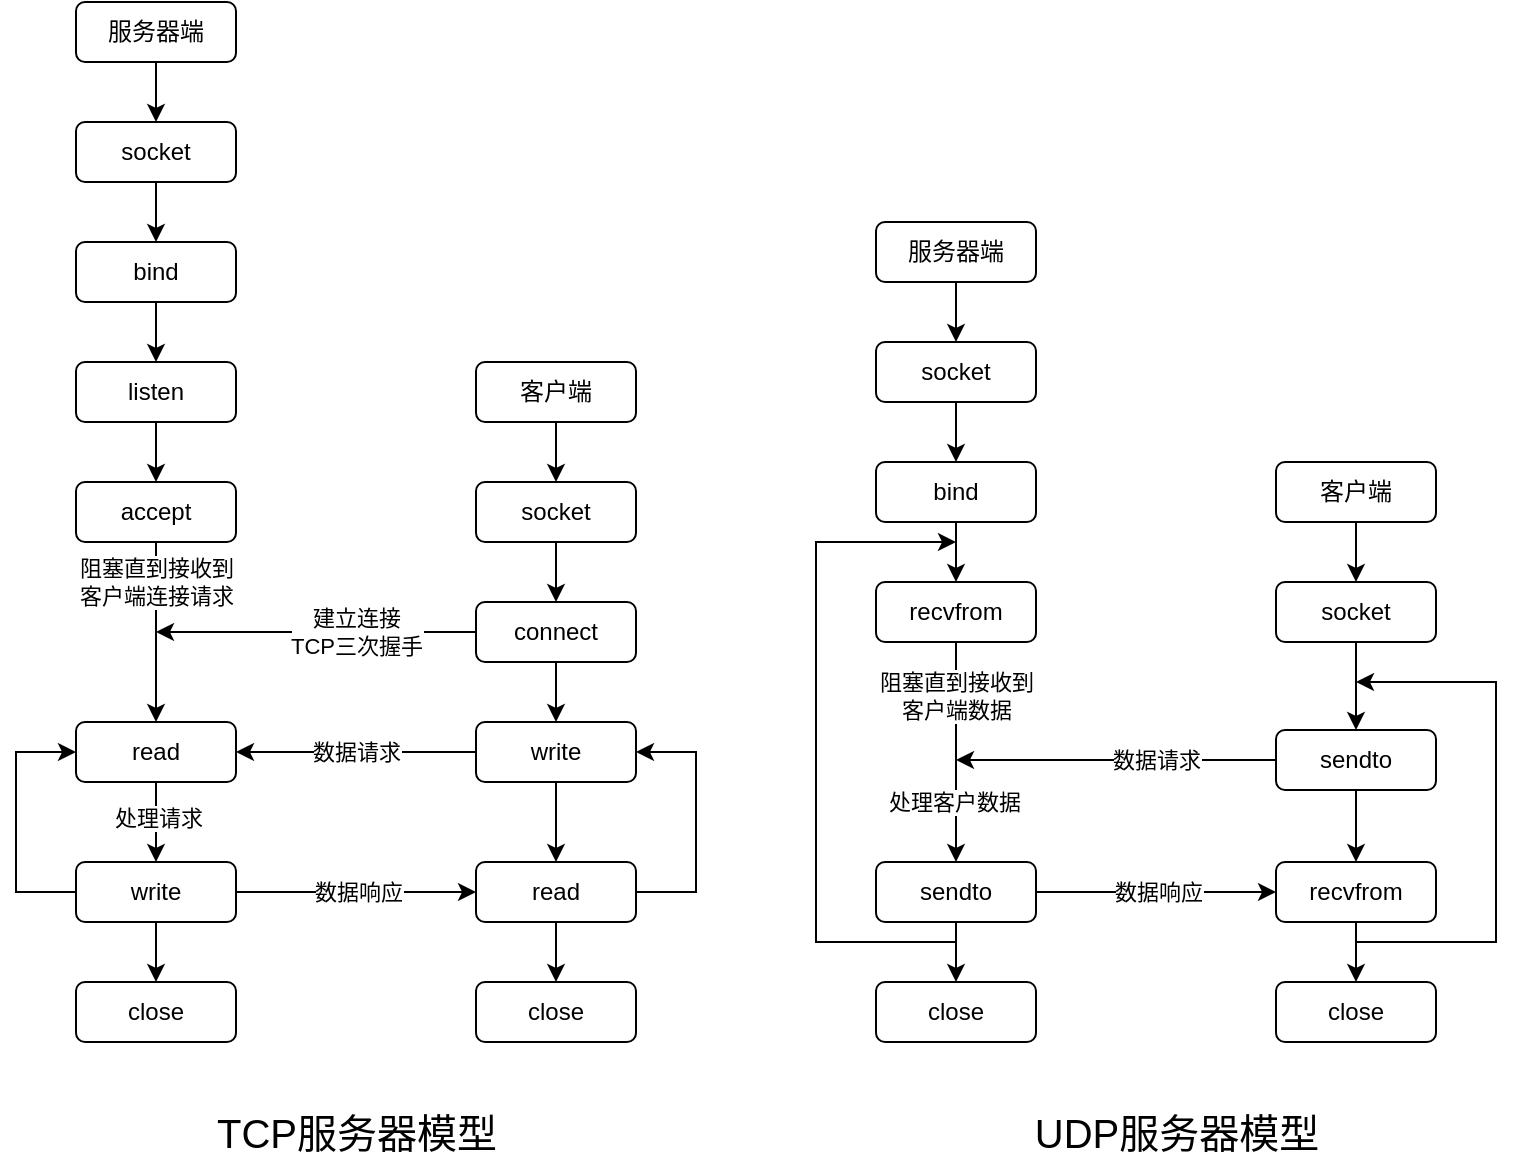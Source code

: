 <mxfile version="14.6.13" type="device"><diagram id="C5RBs43oDa-KdzZeNtuy" name="Page-1"><mxGraphModel dx="621" dy="466" grid="1" gridSize="10" guides="1" tooltips="1" connect="1" arrows="1" fold="1" page="1" pageScale="1" pageWidth="413" pageHeight="291" math="0" shadow="0"><root><mxCell id="WIyWlLk6GJQsqaUBKTNV-0"/><mxCell id="WIyWlLk6GJQsqaUBKTNV-1" parent="WIyWlLk6GJQsqaUBKTNV-0"/><mxCell id="uY85f68Kdpf7yAulnarL-0" value="" style="edgeStyle=orthogonalEdgeStyle;rounded=0;orthogonalLoop=1;jettySize=auto;html=1;" edge="1" parent="WIyWlLk6GJQsqaUBKTNV-1" source="uY85f68Kdpf7yAulnarL-1" target="uY85f68Kdpf7yAulnarL-3"><mxGeometry relative="1" as="geometry"/></mxCell><mxCell id="uY85f68Kdpf7yAulnarL-1" value="服务器端" style="rounded=1;whiteSpace=wrap;html=1;" vertex="1" parent="WIyWlLk6GJQsqaUBKTNV-1"><mxGeometry x="80" y="40" width="80" height="30" as="geometry"/></mxCell><mxCell id="uY85f68Kdpf7yAulnarL-2" value="" style="edgeStyle=orthogonalEdgeStyle;rounded=0;orthogonalLoop=1;jettySize=auto;html=1;" edge="1" parent="WIyWlLk6GJQsqaUBKTNV-1" source="uY85f68Kdpf7yAulnarL-3" target="uY85f68Kdpf7yAulnarL-5"><mxGeometry relative="1" as="geometry"/></mxCell><mxCell id="uY85f68Kdpf7yAulnarL-3" value="socket" style="whiteSpace=wrap;html=1;rounded=1;" vertex="1" parent="WIyWlLk6GJQsqaUBKTNV-1"><mxGeometry x="80" y="100" width="80" height="30" as="geometry"/></mxCell><mxCell id="uY85f68Kdpf7yAulnarL-4" value="" style="edgeStyle=orthogonalEdgeStyle;rounded=0;orthogonalLoop=1;jettySize=auto;html=1;" edge="1" parent="WIyWlLk6GJQsqaUBKTNV-1" source="uY85f68Kdpf7yAulnarL-5" target="uY85f68Kdpf7yAulnarL-7"><mxGeometry relative="1" as="geometry"/></mxCell><mxCell id="uY85f68Kdpf7yAulnarL-5" value="bind" style="whiteSpace=wrap;html=1;rounded=1;" vertex="1" parent="WIyWlLk6GJQsqaUBKTNV-1"><mxGeometry x="80" y="160" width="80" height="30" as="geometry"/></mxCell><mxCell id="uY85f68Kdpf7yAulnarL-6" value="" style="edgeStyle=orthogonalEdgeStyle;rounded=0;orthogonalLoop=1;jettySize=auto;html=1;" edge="1" parent="WIyWlLk6GJQsqaUBKTNV-1" source="uY85f68Kdpf7yAulnarL-7" target="uY85f68Kdpf7yAulnarL-10"><mxGeometry relative="1" as="geometry"/></mxCell><mxCell id="uY85f68Kdpf7yAulnarL-7" value="listen" style="whiteSpace=wrap;html=1;rounded=1;" vertex="1" parent="WIyWlLk6GJQsqaUBKTNV-1"><mxGeometry x="80" y="220" width="80" height="30" as="geometry"/></mxCell><mxCell id="uY85f68Kdpf7yAulnarL-8" value="" style="edgeStyle=orthogonalEdgeStyle;rounded=0;orthogonalLoop=1;jettySize=auto;html=1;" edge="1" parent="WIyWlLk6GJQsqaUBKTNV-1" source="uY85f68Kdpf7yAulnarL-10" target="uY85f68Kdpf7yAulnarL-13"><mxGeometry relative="1" as="geometry"/></mxCell><mxCell id="uY85f68Kdpf7yAulnarL-9" value="阻塞直到接收到&lt;br&gt;客户端连接请求" style="edgeLabel;html=1;align=center;verticalAlign=middle;resizable=0;points=[];" vertex="1" connectable="0" parent="uY85f68Kdpf7yAulnarL-8"><mxGeometry x="-0.25" y="-1" relative="1" as="geometry"><mxPoint x="1" y="-14" as="offset"/></mxGeometry></mxCell><mxCell id="uY85f68Kdpf7yAulnarL-10" value="accept" style="whiteSpace=wrap;html=1;rounded=1;" vertex="1" parent="WIyWlLk6GJQsqaUBKTNV-1"><mxGeometry x="80" y="280" width="80" height="30" as="geometry"/></mxCell><mxCell id="uY85f68Kdpf7yAulnarL-11" value="" style="edgeStyle=orthogonalEdgeStyle;rounded=0;orthogonalLoop=1;jettySize=auto;html=1;" edge="1" parent="WIyWlLk6GJQsqaUBKTNV-1" source="uY85f68Kdpf7yAulnarL-13" target="uY85f68Kdpf7yAulnarL-18"><mxGeometry relative="1" as="geometry"><Array as="points"><mxPoint x="120" y="490"/><mxPoint x="120" y="490"/></Array></mxGeometry></mxCell><mxCell id="uY85f68Kdpf7yAulnarL-12" value="处理请求" style="edgeLabel;html=1;align=center;verticalAlign=middle;resizable=0;points=[];" vertex="1" connectable="0" parent="uY85f68Kdpf7yAulnarL-11"><mxGeometry x="-0.135" y="1" relative="1" as="geometry"><mxPoint as="offset"/></mxGeometry></mxCell><mxCell id="uY85f68Kdpf7yAulnarL-13" value="read" style="whiteSpace=wrap;html=1;rounded=1;" vertex="1" parent="WIyWlLk6GJQsqaUBKTNV-1"><mxGeometry x="80" y="400" width="80" height="30" as="geometry"/></mxCell><mxCell id="uY85f68Kdpf7yAulnarL-14" style="edgeStyle=elbowEdgeStyle;rounded=0;orthogonalLoop=1;jettySize=auto;html=1;exitX=0;exitY=0.5;exitDx=0;exitDy=0;entryX=0;entryY=0.5;entryDx=0;entryDy=0;" edge="1" parent="WIyWlLk6GJQsqaUBKTNV-1" source="uY85f68Kdpf7yAulnarL-18" target="uY85f68Kdpf7yAulnarL-13"><mxGeometry relative="1" as="geometry"><mxPoint x="79.944" y="500" as="targetPoint"/><Array as="points"><mxPoint x="50" y="470"/></Array></mxGeometry></mxCell><mxCell id="uY85f68Kdpf7yAulnarL-15" style="edgeStyle=elbowEdgeStyle;rounded=0;orthogonalLoop=1;jettySize=auto;html=1;exitX=1;exitY=0.5;exitDx=0;exitDy=0;entryX=0;entryY=0.5;entryDx=0;entryDy=0;" edge="1" parent="WIyWlLk6GJQsqaUBKTNV-1" source="uY85f68Kdpf7yAulnarL-18" target="uY85f68Kdpf7yAulnarL-33"><mxGeometry relative="1" as="geometry"/></mxCell><mxCell id="uY85f68Kdpf7yAulnarL-16" value="数据响应" style="edgeLabel;html=1;align=center;verticalAlign=middle;resizable=0;points=[];" vertex="1" connectable="0" parent="uY85f68Kdpf7yAulnarL-15"><mxGeometry x="-0.127" relative="1" as="geometry"><mxPoint x="8" as="offset"/></mxGeometry></mxCell><mxCell id="uY85f68Kdpf7yAulnarL-17" value="" style="edgeStyle=elbowEdgeStyle;rounded=0;orthogonalLoop=1;jettySize=auto;html=1;" edge="1" parent="WIyWlLk6GJQsqaUBKTNV-1" source="uY85f68Kdpf7yAulnarL-18" target="uY85f68Kdpf7yAulnarL-34"><mxGeometry relative="1" as="geometry"/></mxCell><mxCell id="uY85f68Kdpf7yAulnarL-18" value="write" style="whiteSpace=wrap;html=1;rounded=1;" vertex="1" parent="WIyWlLk6GJQsqaUBKTNV-1"><mxGeometry x="80" y="470" width="80" height="30" as="geometry"/></mxCell><mxCell id="uY85f68Kdpf7yAulnarL-19" value="" style="edgeStyle=orthogonalEdgeStyle;rounded=0;orthogonalLoop=1;jettySize=auto;html=1;" edge="1" parent="WIyWlLk6GJQsqaUBKTNV-1" source="uY85f68Kdpf7yAulnarL-20" target="uY85f68Kdpf7yAulnarL-22"><mxGeometry relative="1" as="geometry"/></mxCell><mxCell id="uY85f68Kdpf7yAulnarL-20" value="客户端" style="rounded=1;whiteSpace=wrap;html=1;" vertex="1" parent="WIyWlLk6GJQsqaUBKTNV-1"><mxGeometry x="280" y="220" width="80" height="30" as="geometry"/></mxCell><mxCell id="uY85f68Kdpf7yAulnarL-21" value="" style="edgeStyle=orthogonalEdgeStyle;rounded=0;orthogonalLoop=1;jettySize=auto;html=1;" edge="1" parent="WIyWlLk6GJQsqaUBKTNV-1" source="uY85f68Kdpf7yAulnarL-22" target="uY85f68Kdpf7yAulnarL-26"><mxGeometry relative="1" as="geometry"/></mxCell><mxCell id="uY85f68Kdpf7yAulnarL-22" value="socket" style="whiteSpace=wrap;html=1;rounded=1;" vertex="1" parent="WIyWlLk6GJQsqaUBKTNV-1"><mxGeometry x="280" y="280" width="80" height="30" as="geometry"/></mxCell><mxCell id="uY85f68Kdpf7yAulnarL-23" value="" style="edgeStyle=orthogonalEdgeStyle;rounded=0;orthogonalLoop=1;jettySize=auto;html=1;" edge="1" parent="WIyWlLk6GJQsqaUBKTNV-1" source="uY85f68Kdpf7yAulnarL-26" target="uY85f68Kdpf7yAulnarL-30"><mxGeometry relative="1" as="geometry"/></mxCell><mxCell id="uY85f68Kdpf7yAulnarL-24" style="edgeStyle=orthogonalEdgeStyle;rounded=0;orthogonalLoop=1;jettySize=auto;html=1;exitX=0;exitY=0.5;exitDx=0;exitDy=0;" edge="1" parent="WIyWlLk6GJQsqaUBKTNV-1" source="uY85f68Kdpf7yAulnarL-26"><mxGeometry relative="1" as="geometry"><mxPoint x="120" y="355" as="targetPoint"/></mxGeometry></mxCell><mxCell id="uY85f68Kdpf7yAulnarL-25" value="建立连接&lt;br&gt;TCP三次握手" style="edgeLabel;html=1;align=center;verticalAlign=middle;resizable=0;points=[];" vertex="1" connectable="0" parent="uY85f68Kdpf7yAulnarL-24"><mxGeometry x="-0.112" y="-1" relative="1" as="geometry"><mxPoint x="11" y="1" as="offset"/></mxGeometry></mxCell><mxCell id="uY85f68Kdpf7yAulnarL-26" value="connect" style="whiteSpace=wrap;html=1;rounded=1;" vertex="1" parent="WIyWlLk6GJQsqaUBKTNV-1"><mxGeometry x="280" y="340" width="80" height="30" as="geometry"/></mxCell><mxCell id="uY85f68Kdpf7yAulnarL-27" style="edgeStyle=orthogonalEdgeStyle;rounded=0;orthogonalLoop=1;jettySize=auto;html=1;exitX=0;exitY=0.5;exitDx=0;exitDy=0;entryX=1;entryY=0.5;entryDx=0;entryDy=0;" edge="1" parent="WIyWlLk6GJQsqaUBKTNV-1" source="uY85f68Kdpf7yAulnarL-30" target="uY85f68Kdpf7yAulnarL-13"><mxGeometry relative="1" as="geometry"/></mxCell><mxCell id="uY85f68Kdpf7yAulnarL-28" value="数据请求" style="edgeLabel;html=1;align=center;verticalAlign=middle;resizable=0;points=[];" vertex="1" connectable="0" parent="uY85f68Kdpf7yAulnarL-27"><mxGeometry x="0.18" relative="1" as="geometry"><mxPoint x="11" as="offset"/></mxGeometry></mxCell><mxCell id="uY85f68Kdpf7yAulnarL-29" value="" style="edgeStyle=elbowEdgeStyle;rounded=0;orthogonalLoop=1;jettySize=auto;html=1;" edge="1" parent="WIyWlLk6GJQsqaUBKTNV-1" source="uY85f68Kdpf7yAulnarL-30" target="uY85f68Kdpf7yAulnarL-33"><mxGeometry relative="1" as="geometry"/></mxCell><mxCell id="uY85f68Kdpf7yAulnarL-30" value="write" style="whiteSpace=wrap;html=1;rounded=1;" vertex="1" parent="WIyWlLk6GJQsqaUBKTNV-1"><mxGeometry x="280" y="400" width="80" height="30" as="geometry"/></mxCell><mxCell id="uY85f68Kdpf7yAulnarL-31" value="" style="edgeStyle=elbowEdgeStyle;rounded=0;orthogonalLoop=1;jettySize=auto;html=1;" edge="1" parent="WIyWlLk6GJQsqaUBKTNV-1" source="uY85f68Kdpf7yAulnarL-33" target="uY85f68Kdpf7yAulnarL-35"><mxGeometry relative="1" as="geometry"/></mxCell><mxCell id="uY85f68Kdpf7yAulnarL-32" style="edgeStyle=elbowEdgeStyle;rounded=0;orthogonalLoop=1;jettySize=auto;html=1;exitX=1;exitY=0.5;exitDx=0;exitDy=0;entryX=1;entryY=0.5;entryDx=0;entryDy=0;" edge="1" parent="WIyWlLk6GJQsqaUBKTNV-1" source="uY85f68Kdpf7yAulnarL-33" target="uY85f68Kdpf7yAulnarL-30"><mxGeometry relative="1" as="geometry"><Array as="points"><mxPoint x="390" y="440"/></Array></mxGeometry></mxCell><mxCell id="uY85f68Kdpf7yAulnarL-33" value="&lt;span&gt;read&lt;/span&gt;" style="whiteSpace=wrap;html=1;rounded=1;" vertex="1" parent="WIyWlLk6GJQsqaUBKTNV-1"><mxGeometry x="280" y="470" width="80" height="30" as="geometry"/></mxCell><mxCell id="uY85f68Kdpf7yAulnarL-34" value="close" style="whiteSpace=wrap;html=1;rounded=1;" vertex="1" parent="WIyWlLk6GJQsqaUBKTNV-1"><mxGeometry x="80" y="530" width="80" height="30" as="geometry"/></mxCell><mxCell id="uY85f68Kdpf7yAulnarL-35" value="close" style="whiteSpace=wrap;html=1;rounded=1;" vertex="1" parent="WIyWlLk6GJQsqaUBKTNV-1"><mxGeometry x="280" y="530" width="80" height="30" as="geometry"/></mxCell><mxCell id="uY85f68Kdpf7yAulnarL-36" value="" style="edgeStyle=orthogonalEdgeStyle;rounded=0;orthogonalLoop=1;jettySize=auto;html=1;" edge="1" parent="WIyWlLk6GJQsqaUBKTNV-1" source="uY85f68Kdpf7yAulnarL-37" target="uY85f68Kdpf7yAulnarL-39"><mxGeometry relative="1" as="geometry"/></mxCell><mxCell id="uY85f68Kdpf7yAulnarL-37" value="服务器端" style="rounded=1;whiteSpace=wrap;html=1;" vertex="1" parent="WIyWlLk6GJQsqaUBKTNV-1"><mxGeometry x="480" y="150" width="80" height="30" as="geometry"/></mxCell><mxCell id="uY85f68Kdpf7yAulnarL-38" value="" style="edgeStyle=orthogonalEdgeStyle;rounded=0;orthogonalLoop=1;jettySize=auto;html=1;" edge="1" parent="WIyWlLk6GJQsqaUBKTNV-1" source="uY85f68Kdpf7yAulnarL-39" target="uY85f68Kdpf7yAulnarL-41"><mxGeometry relative="1" as="geometry"/></mxCell><mxCell id="uY85f68Kdpf7yAulnarL-39" value="socket" style="whiteSpace=wrap;html=1;rounded=1;" vertex="1" parent="WIyWlLk6GJQsqaUBKTNV-1"><mxGeometry x="480" y="210" width="80" height="30" as="geometry"/></mxCell><mxCell id="uY85f68Kdpf7yAulnarL-40" value="" style="edgeStyle=orthogonalEdgeStyle;rounded=0;orthogonalLoop=1;jettySize=auto;html=1;" edge="1" parent="WIyWlLk6GJQsqaUBKTNV-1" source="uY85f68Kdpf7yAulnarL-41" target="uY85f68Kdpf7yAulnarL-42"><mxGeometry relative="1" as="geometry"/></mxCell><mxCell id="uY85f68Kdpf7yAulnarL-41" value="bind" style="whiteSpace=wrap;html=1;rounded=1;" vertex="1" parent="WIyWlLk6GJQsqaUBKTNV-1"><mxGeometry x="480" y="270" width="80" height="30" as="geometry"/></mxCell><mxCell id="uY85f68Kdpf7yAulnarL-42" value="recvfrom" style="whiteSpace=wrap;html=1;rounded=1;" vertex="1" parent="WIyWlLk6GJQsqaUBKTNV-1"><mxGeometry x="480" y="330" width="80" height="30" as="geometry"/></mxCell><mxCell id="uY85f68Kdpf7yAulnarL-43" value="" style="edgeStyle=orthogonalEdgeStyle;rounded=0;orthogonalLoop=1;jettySize=auto;html=1;exitX=0.5;exitY=1;exitDx=0;exitDy=0;entryX=0.5;entryY=0;entryDx=0;entryDy=0;" edge="1" parent="WIyWlLk6GJQsqaUBKTNV-1" source="uY85f68Kdpf7yAulnarL-42" target="uY85f68Kdpf7yAulnarL-50"><mxGeometry relative="1" as="geometry"><mxPoint x="520" y="420" as="sourcePoint"/><mxPoint x="520" y="480" as="targetPoint"/></mxGeometry></mxCell><mxCell id="uY85f68Kdpf7yAulnarL-44" value="阻塞直到接收到&lt;br&gt;客户端数据" style="edgeLabel;html=1;align=center;verticalAlign=middle;resizable=0;points=[];" vertex="1" connectable="0" parent="uY85f68Kdpf7yAulnarL-43"><mxGeometry x="-0.25" y="-1" relative="1" as="geometry"><mxPoint x="1" y="-15" as="offset"/></mxGeometry></mxCell><mxCell id="uY85f68Kdpf7yAulnarL-45" value="处理客户数据" style="edgeLabel;html=1;align=center;verticalAlign=middle;resizable=0;points=[];" vertex="1" connectable="0" parent="uY85f68Kdpf7yAulnarL-43"><mxGeometry x="0.411" y="-1" relative="1" as="geometry"><mxPoint y="2" as="offset"/></mxGeometry></mxCell><mxCell id="uY85f68Kdpf7yAulnarL-46" style="edgeStyle=elbowEdgeStyle;rounded=0;orthogonalLoop=1;jettySize=auto;html=1;exitX=1;exitY=0.5;exitDx=0;exitDy=0;entryX=0;entryY=0.5;entryDx=0;entryDy=0;" edge="1" parent="WIyWlLk6GJQsqaUBKTNV-1" source="uY85f68Kdpf7yAulnarL-50" target="uY85f68Kdpf7yAulnarL-61"><mxGeometry relative="1" as="geometry"/></mxCell><mxCell id="uY85f68Kdpf7yAulnarL-47" value="数据响应" style="edgeLabel;html=1;align=center;verticalAlign=middle;resizable=0;points=[];" vertex="1" connectable="0" parent="uY85f68Kdpf7yAulnarL-46"><mxGeometry x="-0.127" relative="1" as="geometry"><mxPoint x="8" as="offset"/></mxGeometry></mxCell><mxCell id="uY85f68Kdpf7yAulnarL-48" value="" style="edgeStyle=elbowEdgeStyle;rounded=0;orthogonalLoop=1;jettySize=auto;html=1;" edge="1" parent="WIyWlLk6GJQsqaUBKTNV-1" source="uY85f68Kdpf7yAulnarL-50" target="uY85f68Kdpf7yAulnarL-62"><mxGeometry relative="1" as="geometry"/></mxCell><mxCell id="uY85f68Kdpf7yAulnarL-49" style="edgeStyle=orthogonalEdgeStyle;rounded=0;orthogonalLoop=1;jettySize=auto;html=1;" edge="1" parent="WIyWlLk6GJQsqaUBKTNV-1"><mxGeometry relative="1" as="geometry"><mxPoint x="520" y="310" as="targetPoint"/><mxPoint x="520" y="510" as="sourcePoint"/><Array as="points"><mxPoint x="480" y="510"/><mxPoint x="450" y="510"/><mxPoint x="450" y="310"/></Array></mxGeometry></mxCell><mxCell id="uY85f68Kdpf7yAulnarL-50" value="sendto" style="whiteSpace=wrap;html=1;rounded=1;" vertex="1" parent="WIyWlLk6GJQsqaUBKTNV-1"><mxGeometry x="480" y="470" width="80" height="30" as="geometry"/></mxCell><mxCell id="uY85f68Kdpf7yAulnarL-51" value="" style="edgeStyle=orthogonalEdgeStyle;rounded=0;orthogonalLoop=1;jettySize=auto;html=1;" edge="1" parent="WIyWlLk6GJQsqaUBKTNV-1" source="uY85f68Kdpf7yAulnarL-52" target="uY85f68Kdpf7yAulnarL-54"><mxGeometry relative="1" as="geometry"/></mxCell><mxCell id="uY85f68Kdpf7yAulnarL-52" value="客户端" style="rounded=1;whiteSpace=wrap;html=1;" vertex="1" parent="WIyWlLk6GJQsqaUBKTNV-1"><mxGeometry x="680" y="270" width="80" height="30" as="geometry"/></mxCell><mxCell id="uY85f68Kdpf7yAulnarL-53" value="" style="edgeStyle=orthogonalEdgeStyle;rounded=0;orthogonalLoop=1;jettySize=auto;html=1;" edge="1" parent="WIyWlLk6GJQsqaUBKTNV-1" source="uY85f68Kdpf7yAulnarL-54" target="uY85f68Kdpf7yAulnarL-58"><mxGeometry relative="1" as="geometry"/></mxCell><mxCell id="uY85f68Kdpf7yAulnarL-54" value="socket" style="whiteSpace=wrap;html=1;rounded=1;" vertex="1" parent="WIyWlLk6GJQsqaUBKTNV-1"><mxGeometry x="680" y="330" width="80" height="30" as="geometry"/></mxCell><mxCell id="uY85f68Kdpf7yAulnarL-55" style="rounded=0;orthogonalLoop=1;jettySize=auto;html=1;exitX=0;exitY=0.5;exitDx=0;exitDy=0;" edge="1" parent="WIyWlLk6GJQsqaUBKTNV-1" source="uY85f68Kdpf7yAulnarL-58"><mxGeometry relative="1" as="geometry"><mxPoint x="520" y="419" as="targetPoint"/><Array as="points"><mxPoint x="530" y="419"/></Array></mxGeometry></mxCell><mxCell id="uY85f68Kdpf7yAulnarL-56" value="数据请求" style="edgeLabel;html=1;align=center;verticalAlign=middle;resizable=0;points=[];" vertex="1" connectable="0" parent="uY85f68Kdpf7yAulnarL-55"><mxGeometry x="-0.112" y="-1" relative="1" as="geometry"><mxPoint x="11" y="1" as="offset"/></mxGeometry></mxCell><mxCell id="uY85f68Kdpf7yAulnarL-57" value="" style="edgeStyle=orthogonalEdgeStyle;rounded=0;orthogonalLoop=1;jettySize=auto;html=1;" edge="1" parent="WIyWlLk6GJQsqaUBKTNV-1" source="uY85f68Kdpf7yAulnarL-58" target="uY85f68Kdpf7yAulnarL-61"><mxGeometry relative="1" as="geometry"/></mxCell><mxCell id="uY85f68Kdpf7yAulnarL-58" value="sendto" style="whiteSpace=wrap;html=1;rounded=1;" vertex="1" parent="WIyWlLk6GJQsqaUBKTNV-1"><mxGeometry x="680" y="404" width="80" height="30" as="geometry"/></mxCell><mxCell id="uY85f68Kdpf7yAulnarL-59" value="" style="edgeStyle=elbowEdgeStyle;rounded=0;orthogonalLoop=1;jettySize=auto;html=1;" edge="1" parent="WIyWlLk6GJQsqaUBKTNV-1" source="uY85f68Kdpf7yAulnarL-61" target="uY85f68Kdpf7yAulnarL-63"><mxGeometry relative="1" as="geometry"/></mxCell><mxCell id="uY85f68Kdpf7yAulnarL-60" style="edgeStyle=orthogonalEdgeStyle;rounded=0;orthogonalLoop=1;jettySize=auto;html=1;" edge="1" parent="WIyWlLk6GJQsqaUBKTNV-1"><mxGeometry relative="1" as="geometry"><mxPoint x="720" y="380" as="targetPoint"/><mxPoint x="720" y="510" as="sourcePoint"/><Array as="points"><mxPoint x="720" y="510"/><mxPoint x="790" y="510"/><mxPoint x="790" y="380"/></Array></mxGeometry></mxCell><mxCell id="uY85f68Kdpf7yAulnarL-61" value="recvfrom" style="whiteSpace=wrap;html=1;rounded=1;" vertex="1" parent="WIyWlLk6GJQsqaUBKTNV-1"><mxGeometry x="680" y="470" width="80" height="30" as="geometry"/></mxCell><mxCell id="uY85f68Kdpf7yAulnarL-62" value="close" style="whiteSpace=wrap;html=1;rounded=1;" vertex="1" parent="WIyWlLk6GJQsqaUBKTNV-1"><mxGeometry x="480" y="530" width="80" height="30" as="geometry"/></mxCell><mxCell id="uY85f68Kdpf7yAulnarL-63" value="close" style="whiteSpace=wrap;html=1;rounded=1;" vertex="1" parent="WIyWlLk6GJQsqaUBKTNV-1"><mxGeometry x="680" y="530" width="80" height="30" as="geometry"/></mxCell><mxCell id="uY85f68Kdpf7yAulnarL-64" value="UDP服务器模型" style="text;html=1;align=center;verticalAlign=middle;resizable=0;points=[];autosize=1;strokeColor=none;fontSize=20;" vertex="1" parent="WIyWlLk6GJQsqaUBKTNV-1"><mxGeometry x="550" y="590" width="160" height="30" as="geometry"/></mxCell><mxCell id="uY85f68Kdpf7yAulnarL-65" value="TCP服务器模型" style="text;html=1;align=center;verticalAlign=middle;resizable=0;points=[];autosize=1;strokeColor=none;fontSize=20;" vertex="1" parent="WIyWlLk6GJQsqaUBKTNV-1"><mxGeometry x="140" y="590" width="160" height="30" as="geometry"/></mxCell></root></mxGraphModel></diagram></mxfile>